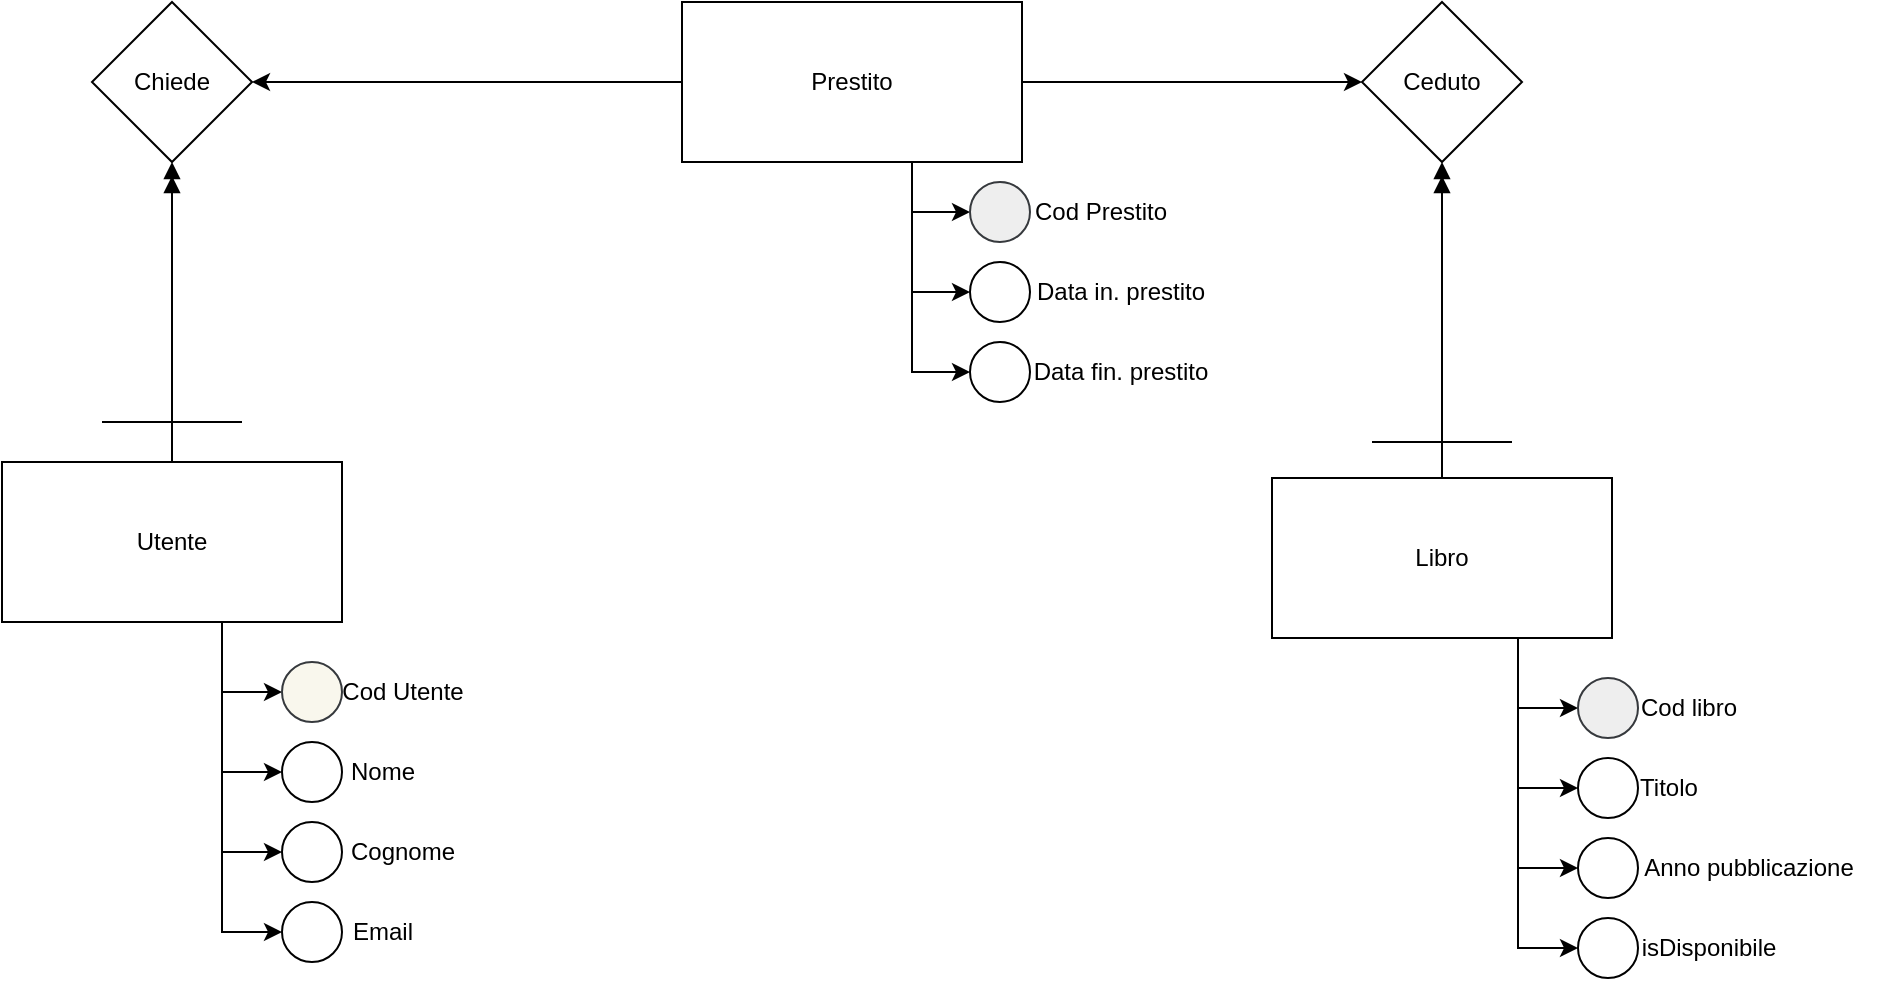 <mxfile version="24.7.8">
  <diagram name="Pagina-1" id="7HRhXJljB1W4Z6pqHdwr">
    <mxGraphModel dx="2589" dy="2049" grid="1" gridSize="10" guides="1" tooltips="1" connect="1" arrows="1" fold="1" page="1" pageScale="1" pageWidth="827" pageHeight="1169" math="0" shadow="0">
      <root>
        <mxCell id="0" />
        <mxCell id="1" parent="0" />
        <mxCell id="VEUeA_GkKHYD7uvM37CW-15" style="edgeStyle=orthogonalEdgeStyle;rounded=0;orthogonalLoop=1;jettySize=auto;html=1;exitX=0.5;exitY=1;exitDx=0;exitDy=0;entryX=0;entryY=0.5;entryDx=0;entryDy=0;" edge="1" parent="1" source="VEUeA_GkKHYD7uvM37CW-1" target="VEUeA_GkKHYD7uvM37CW-13">
          <mxGeometry relative="1" as="geometry">
            <Array as="points">
              <mxPoint x="10" y="270" />
              <mxPoint x="10" y="305" />
            </Array>
          </mxGeometry>
        </mxCell>
        <mxCell id="VEUeA_GkKHYD7uvM37CW-16" style="edgeStyle=orthogonalEdgeStyle;rounded=0;orthogonalLoop=1;jettySize=auto;html=1;exitX=0.5;exitY=1;exitDx=0;exitDy=0;entryX=0;entryY=0.5;entryDx=0;entryDy=0;" edge="1" parent="1" source="VEUeA_GkKHYD7uvM37CW-1" target="VEUeA_GkKHYD7uvM37CW-4">
          <mxGeometry relative="1" as="geometry">
            <Array as="points">
              <mxPoint x="10" y="270" />
              <mxPoint x="10" y="345" />
            </Array>
          </mxGeometry>
        </mxCell>
        <mxCell id="VEUeA_GkKHYD7uvM37CW-17" style="edgeStyle=orthogonalEdgeStyle;rounded=0;orthogonalLoop=1;jettySize=auto;html=1;exitX=0.5;exitY=1;exitDx=0;exitDy=0;entryX=0;entryY=0.5;entryDx=0;entryDy=0;" edge="1" parent="1" source="VEUeA_GkKHYD7uvM37CW-1" target="VEUeA_GkKHYD7uvM37CW-9">
          <mxGeometry relative="1" as="geometry">
            <Array as="points">
              <mxPoint x="10" y="270" />
              <mxPoint x="10" y="385" />
            </Array>
          </mxGeometry>
        </mxCell>
        <mxCell id="VEUeA_GkKHYD7uvM37CW-18" style="edgeStyle=orthogonalEdgeStyle;rounded=0;orthogonalLoop=1;jettySize=auto;html=1;exitX=0.5;exitY=1;exitDx=0;exitDy=0;entryX=0;entryY=0.5;entryDx=0;entryDy=0;" edge="1" parent="1" source="VEUeA_GkKHYD7uvM37CW-1" target="VEUeA_GkKHYD7uvM37CW-11">
          <mxGeometry relative="1" as="geometry">
            <Array as="points">
              <mxPoint x="10" y="270" />
              <mxPoint x="10" y="425" />
            </Array>
          </mxGeometry>
        </mxCell>
        <mxCell id="VEUeA_GkKHYD7uvM37CW-74" style="edgeStyle=orthogonalEdgeStyle;rounded=0;orthogonalLoop=1;jettySize=auto;html=1;exitX=0.5;exitY=0;exitDx=0;exitDy=0;entryX=0.5;entryY=1;entryDx=0;entryDy=0;endArrow=doubleBlock;endFill=1;" edge="1" parent="1" source="VEUeA_GkKHYD7uvM37CW-1" target="VEUeA_GkKHYD7uvM37CW-61">
          <mxGeometry relative="1" as="geometry" />
        </mxCell>
        <mxCell id="VEUeA_GkKHYD7uvM37CW-1" value="Utente" style="rounded=0;whiteSpace=wrap;html=1;" vertex="1" parent="1">
          <mxGeometry x="-100" y="190" width="170" height="80" as="geometry" />
        </mxCell>
        <mxCell id="VEUeA_GkKHYD7uvM37CW-4" value="" style="ellipse;whiteSpace=wrap;html=1;aspect=fixed;" vertex="1" parent="1">
          <mxGeometry x="40" y="330" width="30" height="30" as="geometry" />
        </mxCell>
        <mxCell id="VEUeA_GkKHYD7uvM37CW-41" style="edgeStyle=orthogonalEdgeStyle;rounded=0;orthogonalLoop=1;jettySize=auto;html=1;exitX=0.5;exitY=1;exitDx=0;exitDy=0;entryX=0;entryY=0.5;entryDx=0;entryDy=0;" edge="1" parent="1" source="VEUeA_GkKHYD7uvM37CW-7" target="VEUeA_GkKHYD7uvM37CW-35">
          <mxGeometry relative="1" as="geometry">
            <Array as="points">
              <mxPoint x="658" y="278" />
              <mxPoint x="658" y="313" />
            </Array>
          </mxGeometry>
        </mxCell>
        <mxCell id="VEUeA_GkKHYD7uvM37CW-42" style="edgeStyle=orthogonalEdgeStyle;rounded=0;orthogonalLoop=1;jettySize=auto;html=1;exitX=0.5;exitY=1;exitDx=0;exitDy=0;entryX=0;entryY=0.5;entryDx=0;entryDy=0;" edge="1" parent="1" source="VEUeA_GkKHYD7uvM37CW-7" target="VEUeA_GkKHYD7uvM37CW-33">
          <mxGeometry relative="1" as="geometry">
            <Array as="points">
              <mxPoint x="658" y="278" />
              <mxPoint x="658" y="353" />
            </Array>
          </mxGeometry>
        </mxCell>
        <mxCell id="VEUeA_GkKHYD7uvM37CW-43" style="edgeStyle=orthogonalEdgeStyle;rounded=0;orthogonalLoop=1;jettySize=auto;html=1;exitX=0.5;exitY=1;exitDx=0;exitDy=0;entryX=0;entryY=0.5;entryDx=0;entryDy=0;" edge="1" parent="1" source="VEUeA_GkKHYD7uvM37CW-7" target="VEUeA_GkKHYD7uvM37CW-37">
          <mxGeometry relative="1" as="geometry">
            <Array as="points">
              <mxPoint x="658" y="278" />
              <mxPoint x="658" y="393" />
            </Array>
          </mxGeometry>
        </mxCell>
        <mxCell id="VEUeA_GkKHYD7uvM37CW-44" style="edgeStyle=orthogonalEdgeStyle;rounded=0;orthogonalLoop=1;jettySize=auto;html=1;exitX=0.5;exitY=1;exitDx=0;exitDy=0;entryX=0;entryY=0.5;entryDx=0;entryDy=0;" edge="1" parent="1" source="VEUeA_GkKHYD7uvM37CW-7" target="VEUeA_GkKHYD7uvM37CW-39">
          <mxGeometry relative="1" as="geometry">
            <Array as="points">
              <mxPoint x="658" y="278" />
              <mxPoint x="658" y="433" />
            </Array>
          </mxGeometry>
        </mxCell>
        <mxCell id="VEUeA_GkKHYD7uvM37CW-77" style="edgeStyle=orthogonalEdgeStyle;rounded=0;orthogonalLoop=1;jettySize=auto;html=1;entryX=0.5;entryY=1;entryDx=0;entryDy=0;endArrow=doubleBlock;endFill=1;" edge="1" parent="1" source="VEUeA_GkKHYD7uvM37CW-7" target="VEUeA_GkKHYD7uvM37CW-73">
          <mxGeometry relative="1" as="geometry" />
        </mxCell>
        <mxCell id="VEUeA_GkKHYD7uvM37CW-7" value="Libro" style="rounded=0;whiteSpace=wrap;html=1;" vertex="1" parent="1">
          <mxGeometry x="535" y="198" width="170" height="80" as="geometry" />
        </mxCell>
        <mxCell id="VEUeA_GkKHYD7uvM37CW-8" value="Nome" style="text;html=1;align=center;verticalAlign=middle;resizable=0;points=[];autosize=1;strokeColor=none;fillColor=none;" vertex="1" parent="1">
          <mxGeometry x="60" y="330" width="60" height="30" as="geometry" />
        </mxCell>
        <mxCell id="VEUeA_GkKHYD7uvM37CW-9" value="" style="ellipse;whiteSpace=wrap;html=1;aspect=fixed;" vertex="1" parent="1">
          <mxGeometry x="40" y="370" width="30" height="30" as="geometry" />
        </mxCell>
        <mxCell id="VEUeA_GkKHYD7uvM37CW-10" value="Cognome" style="text;html=1;align=center;verticalAlign=middle;resizable=0;points=[];autosize=1;strokeColor=none;fillColor=none;" vertex="1" parent="1">
          <mxGeometry x="60" y="370" width="80" height="30" as="geometry" />
        </mxCell>
        <mxCell id="VEUeA_GkKHYD7uvM37CW-11" value="" style="ellipse;whiteSpace=wrap;html=1;aspect=fixed;" vertex="1" parent="1">
          <mxGeometry x="40" y="410" width="30" height="30" as="geometry" />
        </mxCell>
        <mxCell id="VEUeA_GkKHYD7uvM37CW-12" value="Email" style="text;html=1;align=center;verticalAlign=middle;resizable=0;points=[];autosize=1;strokeColor=none;fillColor=none;" vertex="1" parent="1">
          <mxGeometry x="65" y="410" width="50" height="30" as="geometry" />
        </mxCell>
        <mxCell id="VEUeA_GkKHYD7uvM37CW-13" value="" style="ellipse;whiteSpace=wrap;html=1;aspect=fixed;fillColor=#f9f7ed;strokeColor=#36393d;" vertex="1" parent="1">
          <mxGeometry x="40" y="290" width="30" height="30" as="geometry" />
        </mxCell>
        <mxCell id="VEUeA_GkKHYD7uvM37CW-14" value="Cod Utente" style="text;html=1;align=center;verticalAlign=middle;resizable=0;points=[];autosize=1;strokeColor=none;fillColor=none;" vertex="1" parent="1">
          <mxGeometry x="60" y="290" width="80" height="30" as="geometry" />
        </mxCell>
        <mxCell id="VEUeA_GkKHYD7uvM37CW-33" value="" style="ellipse;whiteSpace=wrap;html=1;aspect=fixed;" vertex="1" parent="1">
          <mxGeometry x="688" y="338" width="30" height="30" as="geometry" />
        </mxCell>
        <mxCell id="VEUeA_GkKHYD7uvM37CW-34" value="Titolo" style="text;html=1;align=center;verticalAlign=middle;resizable=0;points=[];autosize=1;strokeColor=none;fillColor=none;" vertex="1" parent="1">
          <mxGeometry x="708" y="338" width="50" height="30" as="geometry" />
        </mxCell>
        <mxCell id="VEUeA_GkKHYD7uvM37CW-35" value="" style="ellipse;whiteSpace=wrap;html=1;aspect=fixed;fillColor=#eeeeee;strokeColor=#36393d;" vertex="1" parent="1">
          <mxGeometry x="688" y="298" width="30" height="30" as="geometry" />
        </mxCell>
        <mxCell id="VEUeA_GkKHYD7uvM37CW-36" value="Cod libro" style="text;html=1;align=center;verticalAlign=middle;resizable=0;points=[];autosize=1;strokeColor=none;fillColor=none;" vertex="1" parent="1">
          <mxGeometry x="708" y="298" width="70" height="30" as="geometry" />
        </mxCell>
        <mxCell id="VEUeA_GkKHYD7uvM37CW-37" value="" style="ellipse;whiteSpace=wrap;html=1;aspect=fixed;" vertex="1" parent="1">
          <mxGeometry x="688" y="378" width="30" height="30" as="geometry" />
        </mxCell>
        <mxCell id="VEUeA_GkKHYD7uvM37CW-38" value="Anno pubblicazione" style="text;html=1;align=center;verticalAlign=middle;resizable=0;points=[];autosize=1;strokeColor=none;fillColor=none;" vertex="1" parent="1">
          <mxGeometry x="708" y="378" width="130" height="30" as="geometry" />
        </mxCell>
        <mxCell id="VEUeA_GkKHYD7uvM37CW-39" value="" style="ellipse;whiteSpace=wrap;html=1;aspect=fixed;" vertex="1" parent="1">
          <mxGeometry x="688" y="418" width="30" height="30" as="geometry" />
        </mxCell>
        <mxCell id="VEUeA_GkKHYD7uvM37CW-40" value="isDisponibile" style="text;html=1;align=center;verticalAlign=middle;resizable=0;points=[];autosize=1;strokeColor=none;fillColor=none;" vertex="1" parent="1">
          <mxGeometry x="708" y="418" width="90" height="30" as="geometry" />
        </mxCell>
        <mxCell id="VEUeA_GkKHYD7uvM37CW-61" value="Chiede" style="rhombus;whiteSpace=wrap;html=1;" vertex="1" parent="1">
          <mxGeometry x="-55" y="-40" width="80" height="80" as="geometry" />
        </mxCell>
        <mxCell id="VEUeA_GkKHYD7uvM37CW-70" style="edgeStyle=orthogonalEdgeStyle;rounded=0;orthogonalLoop=1;jettySize=auto;html=1;exitX=0.5;exitY=1;exitDx=0;exitDy=0;entryX=0;entryY=0.5;entryDx=0;entryDy=0;" edge="1" parent="1" source="VEUeA_GkKHYD7uvM37CW-62" target="VEUeA_GkKHYD7uvM37CW-65">
          <mxGeometry relative="1" as="geometry">
            <Array as="points">
              <mxPoint x="355" y="40" />
              <mxPoint x="355" y="65" />
            </Array>
          </mxGeometry>
        </mxCell>
        <mxCell id="VEUeA_GkKHYD7uvM37CW-71" style="edgeStyle=orthogonalEdgeStyle;rounded=0;orthogonalLoop=1;jettySize=auto;html=1;exitX=0.5;exitY=1;exitDx=0;exitDy=0;entryX=0;entryY=0.5;entryDx=0;entryDy=0;" edge="1" parent="1" source="VEUeA_GkKHYD7uvM37CW-62" target="VEUeA_GkKHYD7uvM37CW-63">
          <mxGeometry relative="1" as="geometry">
            <Array as="points">
              <mxPoint x="355" y="40" />
              <mxPoint x="355" y="105" />
            </Array>
          </mxGeometry>
        </mxCell>
        <mxCell id="VEUeA_GkKHYD7uvM37CW-72" style="edgeStyle=orthogonalEdgeStyle;rounded=0;orthogonalLoop=1;jettySize=auto;html=1;exitX=0.5;exitY=1;exitDx=0;exitDy=0;entryX=0;entryY=0.5;entryDx=0;entryDy=0;" edge="1" parent="1" source="VEUeA_GkKHYD7uvM37CW-62" target="VEUeA_GkKHYD7uvM37CW-67">
          <mxGeometry relative="1" as="geometry">
            <Array as="points">
              <mxPoint x="355" y="40" />
              <mxPoint x="355" y="145" />
            </Array>
          </mxGeometry>
        </mxCell>
        <mxCell id="VEUeA_GkKHYD7uvM37CW-75" style="edgeStyle=orthogonalEdgeStyle;rounded=0;orthogonalLoop=1;jettySize=auto;html=1;exitX=0;exitY=0.5;exitDx=0;exitDy=0;entryX=1;entryY=0.5;entryDx=0;entryDy=0;" edge="1" parent="1" source="VEUeA_GkKHYD7uvM37CW-62" target="VEUeA_GkKHYD7uvM37CW-61">
          <mxGeometry relative="1" as="geometry" />
        </mxCell>
        <mxCell id="VEUeA_GkKHYD7uvM37CW-76" style="edgeStyle=orthogonalEdgeStyle;rounded=0;orthogonalLoop=1;jettySize=auto;html=1;entryX=0;entryY=0.5;entryDx=0;entryDy=0;" edge="1" parent="1" source="VEUeA_GkKHYD7uvM37CW-62" target="VEUeA_GkKHYD7uvM37CW-73">
          <mxGeometry relative="1" as="geometry" />
        </mxCell>
        <mxCell id="VEUeA_GkKHYD7uvM37CW-62" value="Prestito" style="rounded=0;whiteSpace=wrap;html=1;" vertex="1" parent="1">
          <mxGeometry x="240" y="-40" width="170" height="80" as="geometry" />
        </mxCell>
        <mxCell id="VEUeA_GkKHYD7uvM37CW-63" value="" style="ellipse;whiteSpace=wrap;html=1;aspect=fixed;" vertex="1" parent="1">
          <mxGeometry x="384" y="90" width="30" height="30" as="geometry" />
        </mxCell>
        <mxCell id="VEUeA_GkKHYD7uvM37CW-64" value="Data in. prestito" style="text;html=1;align=center;verticalAlign=middle;resizable=0;points=[];autosize=1;strokeColor=none;fillColor=none;" vertex="1" parent="1">
          <mxGeometry x="404" y="90" width="110" height="30" as="geometry" />
        </mxCell>
        <mxCell id="VEUeA_GkKHYD7uvM37CW-65" value="" style="ellipse;whiteSpace=wrap;html=1;aspect=fixed;fillColor=#eeeeee;strokeColor=#36393d;" vertex="1" parent="1">
          <mxGeometry x="384" y="50" width="30" height="30" as="geometry" />
        </mxCell>
        <mxCell id="VEUeA_GkKHYD7uvM37CW-66" value="Cod Prestito" style="text;html=1;align=center;verticalAlign=middle;resizable=0;points=[];autosize=1;strokeColor=none;fillColor=none;" vertex="1" parent="1">
          <mxGeometry x="404" y="50" width="90" height="30" as="geometry" />
        </mxCell>
        <mxCell id="VEUeA_GkKHYD7uvM37CW-67" value="" style="ellipse;whiteSpace=wrap;html=1;aspect=fixed;" vertex="1" parent="1">
          <mxGeometry x="384" y="130" width="30" height="30" as="geometry" />
        </mxCell>
        <mxCell id="VEUeA_GkKHYD7uvM37CW-68" value="Data fin. prestito" style="text;html=1;align=center;verticalAlign=middle;resizable=0;points=[];autosize=1;strokeColor=none;fillColor=none;" vertex="1" parent="1">
          <mxGeometry x="404" y="130" width="110" height="30" as="geometry" />
        </mxCell>
        <mxCell id="VEUeA_GkKHYD7uvM37CW-73" value="Ceduto" style="rhombus;whiteSpace=wrap;html=1;" vertex="1" parent="1">
          <mxGeometry x="580" y="-40" width="80" height="80" as="geometry" />
        </mxCell>
        <mxCell id="VEUeA_GkKHYD7uvM37CW-78" value="" style="endArrow=none;html=1;rounded=0;" edge="1" parent="1">
          <mxGeometry width="50" height="50" relative="1" as="geometry">
            <mxPoint x="-50" y="170" as="sourcePoint" />
            <mxPoint x="20" y="170" as="targetPoint" />
          </mxGeometry>
        </mxCell>
        <mxCell id="VEUeA_GkKHYD7uvM37CW-79" value="" style="endArrow=none;html=1;rounded=0;" edge="1" parent="1">
          <mxGeometry width="50" height="50" relative="1" as="geometry">
            <mxPoint x="585" y="180" as="sourcePoint" />
            <mxPoint x="655" y="180" as="targetPoint" />
          </mxGeometry>
        </mxCell>
      </root>
    </mxGraphModel>
  </diagram>
</mxfile>
